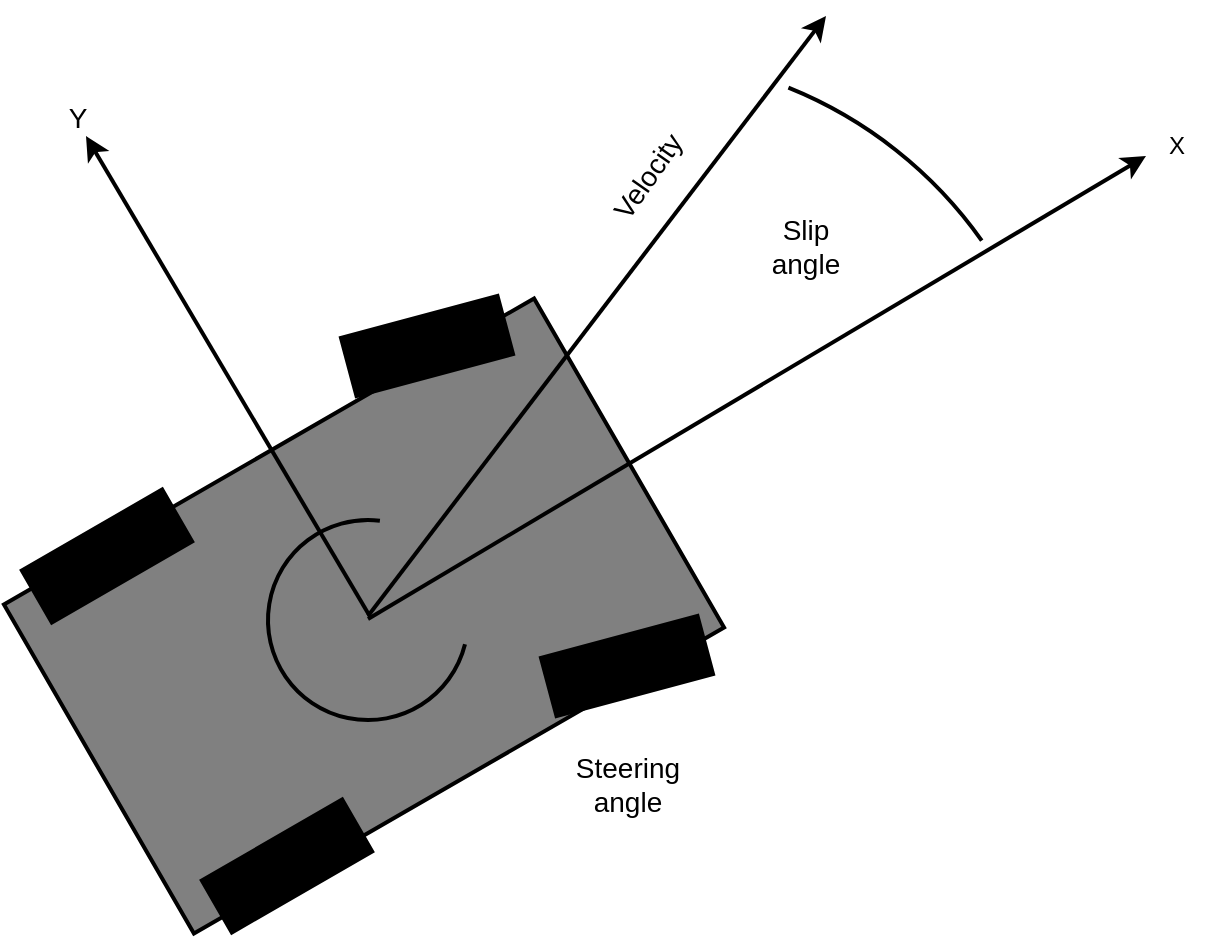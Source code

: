 <mxfile version="22.0.3" type="device">
  <diagram name="Page-1" id="Z93PQPizlCRc2-dHzxaB">
    <mxGraphModel dx="989" dy="1776" grid="1" gridSize="10" guides="1" tooltips="1" connect="1" arrows="1" fold="1" page="1" pageScale="1" pageWidth="850" pageHeight="1100" math="0" shadow="0">
      <root>
        <mxCell id="0" />
        <mxCell id="1" parent="0" />
        <mxCell id="qtRYcqpQwkpDZDEYx1eb-1" value="" style="rounded=0;whiteSpace=wrap;html=1;rotation=330;fillColor=#808080;strokeWidth=2;" vertex="1" parent="1">
          <mxGeometry x="245.96" y="195" width="306.08" height="190" as="geometry" />
        </mxCell>
        <mxCell id="qtRYcqpQwkpDZDEYx1eb-2" value="" style="endArrow=classic;html=1;rounded=0;strokeWidth=2;" edge="1" parent="1">
          <mxGeometry width="50" height="50" relative="1" as="geometry">
            <mxPoint x="402" y="290.294" as="sourcePoint" />
            <mxPoint x="260" y="50" as="targetPoint" />
          </mxGeometry>
        </mxCell>
        <mxCell id="qtRYcqpQwkpDZDEYx1eb-3" value="" style="endArrow=classic;html=1;rounded=0;strokeWidth=2;" edge="1" parent="1">
          <mxGeometry width="50" height="50" relative="1" as="geometry">
            <mxPoint x="401" y="291.52" as="sourcePoint" />
            <mxPoint x="790" y="60" as="targetPoint" />
          </mxGeometry>
        </mxCell>
        <mxCell id="qtRYcqpQwkpDZDEYx1eb-6" value="Y" style="text;html=1;strokeColor=none;fillColor=none;align=center;verticalAlign=middle;whiteSpace=wrap;rounded=0;fontSize=14;strokeWidth=2;" vertex="1" parent="1">
          <mxGeometry x="226" y="26" width="60" height="30" as="geometry" />
        </mxCell>
        <mxCell id="qtRYcqpQwkpDZDEYx1eb-7" value="&lt;div&gt;X&lt;br&gt;&lt;/div&gt;" style="text;html=1;align=center;verticalAlign=middle;resizable=0;points=[];autosize=1;strokeColor=none;fillColor=none;strokeWidth=2;" vertex="1" parent="1">
          <mxGeometry x="790" y="40" width="30" height="30" as="geometry" />
        </mxCell>
        <mxCell id="qtRYcqpQwkpDZDEYx1eb-10" value="" style="rounded=0;whiteSpace=wrap;html=1;rotation=-15;fillColor=#000000;strokeWidth=2;" vertex="1" parent="1">
          <mxGeometry x="390" y="140" width="81" height="30" as="geometry" />
        </mxCell>
        <mxCell id="qtRYcqpQwkpDZDEYx1eb-11" value="" style="rounded=0;whiteSpace=wrap;html=1;rotation=-15;fillColor=#000000;strokeWidth=2;" vertex="1" parent="1">
          <mxGeometry x="490" y="300" width="81" height="30" as="geometry" />
        </mxCell>
        <mxCell id="qtRYcqpQwkpDZDEYx1eb-12" value="" style="rounded=0;whiteSpace=wrap;html=1;rotation=-30;fillColor=#000000;strokeWidth=2;" vertex="1" parent="1">
          <mxGeometry x="320" y="400" width="81" height="30" as="geometry" />
        </mxCell>
        <mxCell id="qtRYcqpQwkpDZDEYx1eb-13" value="" style="rounded=0;whiteSpace=wrap;html=1;rotation=-30;fillColor=#000000;strokeWidth=2;" vertex="1" parent="1">
          <mxGeometry x="230" y="245" width="81" height="30" as="geometry" />
        </mxCell>
        <mxCell id="qtRYcqpQwkpDZDEYx1eb-14" value="&lt;font style=&quot;font-size: 14px;&quot;&gt;Steering angle&lt;/font&gt;" style="text;html=1;strokeColor=none;fillColor=none;align=center;verticalAlign=middle;whiteSpace=wrap;rounded=0;fontSize=14;strokeWidth=2;" vertex="1" parent="1">
          <mxGeometry x="500.5" y="359" width="60" height="30" as="geometry" />
        </mxCell>
        <mxCell id="qtRYcqpQwkpDZDEYx1eb-16" value="" style="endArrow=classic;html=1;rounded=0;strokeWidth=2;" edge="1" parent="1">
          <mxGeometry width="50" height="50" relative="1" as="geometry">
            <mxPoint x="401" y="290" as="sourcePoint" />
            <mxPoint x="630" y="-10" as="targetPoint" />
          </mxGeometry>
        </mxCell>
        <mxCell id="qtRYcqpQwkpDZDEYx1eb-18" value="" style="verticalLabelPosition=bottom;verticalAlign=top;html=1;shape=mxgraph.basic.arc;startAngle=0.061;endAngle=0.152;aspect=fixed;strokeWidth=2;" vertex="1" parent="1">
          <mxGeometry x="311" y="10" width="437" height="437" as="geometry" />
        </mxCell>
        <mxCell id="qtRYcqpQwkpDZDEYx1eb-20" value="Slip angle" style="text;html=1;strokeColor=none;fillColor=none;align=center;verticalAlign=middle;whiteSpace=wrap;rounded=0;fontSize=14;strokeWidth=2;" vertex="1" parent="1">
          <mxGeometry x="590" y="90" width="60" height="30" as="geometry" />
        </mxCell>
        <mxCell id="qtRYcqpQwkpDZDEYx1eb-21" value="" style="verticalLabelPosition=bottom;verticalAlign=top;html=1;shape=mxgraph.basic.arc;startAngle=0.289;endAngle=0.019;aspect=fixed;strokeWidth=2;" vertex="1" parent="1">
          <mxGeometry x="351" y="242.02" width="100" height="100" as="geometry" />
        </mxCell>
        <mxCell id="qtRYcqpQwkpDZDEYx1eb-25" value="Velocity" style="text;html=1;strokeColor=none;fillColor=none;align=center;verticalAlign=middle;whiteSpace=wrap;rounded=0;fontSize=14;strokeWidth=2;rotation=-55;" vertex="1" parent="1">
          <mxGeometry x="511" y="55" width="60" height="30" as="geometry" />
        </mxCell>
      </root>
    </mxGraphModel>
  </diagram>
</mxfile>
